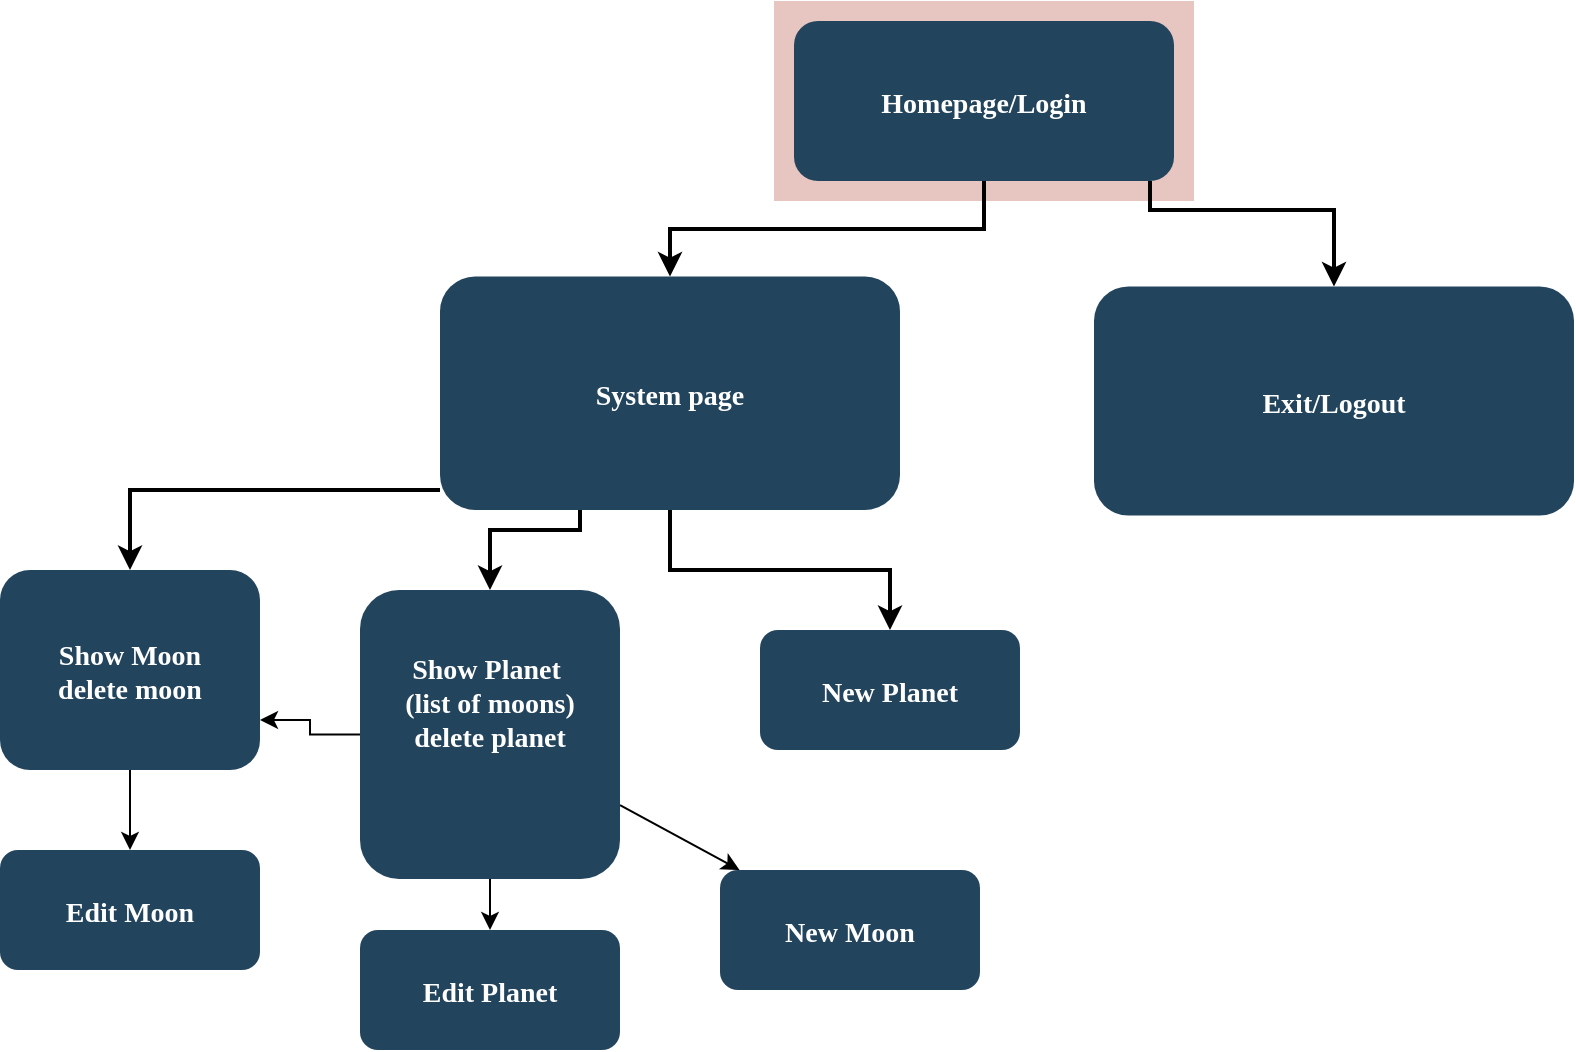 <mxfile>
    <diagram name="Page-1" id="2c0d36ab-eaac-3732-788b-9136903baeff">
        <mxGraphModel dx="771" dy="348" grid="1" gridSize="10" guides="1" tooltips="1" connect="1" arrows="1" fold="1" page="1" pageScale="1.5" pageWidth="1169" pageHeight="827" background="none" math="0" shadow="0">
            <root>
                <mxCell id="0"/>
                <mxCell id="1" parent="0"/>
                <mxCell id="123" value="" style="fillColor=#AE4132;strokeColor=none;opacity=30;" parent="1" vertex="1">
                    <mxGeometry x="747" y="175.5" width="210" height="100.0" as="geometry"/>
                </mxCell>
                <mxCell id="2" value="Homepage/Login" style="rounded=1;fillColor=#23445D;gradientColor=none;strokeColor=none;fontColor=#FFFFFF;fontStyle=1;fontFamily=Tahoma;fontSize=14" parent="1" vertex="1">
                    <mxGeometry x="757" y="185.5" width="190" height="80" as="geometry"/>
                </mxCell>
                <mxCell id="9" value="" style="edgeStyle=elbowEdgeStyle;elbow=vertical;strokeWidth=2;rounded=0;entryX=0.5;entryY=0;entryDx=0;entryDy=0;" parent="1" source="2" target="10" edge="1">
                    <mxGeometry x="337" y="215.5" width="100" height="100" as="geometry">
                        <mxPoint x="337" y="315.5" as="sourcePoint"/>
                        <mxPoint x="1330" y="270" as="targetPoint"/>
                        <Array as="points">
                            <mxPoint x="935" y="280"/>
                        </Array>
                    </mxGeometry>
                </mxCell>
                <mxCell id="10" value="Exit/Logout" style="rounded=1;fillColor=#23445D;gradientColor=none;strokeColor=none;fontColor=#FFFFFF;fontStyle=1;fontFamily=Tahoma;fontSize=14" parent="1" vertex="1">
                    <mxGeometry x="907" y="318.25" width="240" height="114.5" as="geometry"/>
                </mxCell>
                <mxCell id="12" value="System page" style="rounded=1;fillColor=#23445D;gradientColor=none;strokeColor=none;fontColor=#FFFFFF;fontStyle=1;fontFamily=Tahoma;fontSize=14" parent="1" vertex="1">
                    <mxGeometry x="580" y="313.25" width="230" height="116.75" as="geometry"/>
                </mxCell>
                <mxCell id="rBEufeoj0yOJ44-tjE1A-140" style="edgeStyle=orthogonalEdgeStyle;rounded=0;orthogonalLoop=1;jettySize=auto;html=1;exitX=0.5;exitY=1;exitDx=0;exitDy=0;" parent="1" source="25" target="rBEufeoj0yOJ44-tjE1A-125" edge="1">
                    <mxGeometry relative="1" as="geometry"/>
                </mxCell>
                <mxCell id="rBEufeoj0yOJ44-tjE1A-142" style="edgeStyle=orthogonalEdgeStyle;rounded=0;orthogonalLoop=1;jettySize=auto;html=1;entryX=1;entryY=0.75;entryDx=0;entryDy=0;" parent="1" source="25" target="rBEufeoj0yOJ44-tjE1A-126" edge="1">
                    <mxGeometry relative="1" as="geometry"/>
                </mxCell>
                <mxCell id="124" style="edgeStyle=none;html=1;" edge="1" parent="1" source="25" target="rBEufeoj0yOJ44-tjE1A-132">
                    <mxGeometry relative="1" as="geometry"/>
                </mxCell>
                <mxCell id="25" value="Show Planet &#10;(list of moons)&#10;delete planet&#10;&#10;" style="rounded=1;fillColor=#23445D;gradientColor=none;strokeColor=none;fontColor=#FFFFFF;fontStyle=1;fontFamily=Tahoma;fontSize=14" parent="1" vertex="1">
                    <mxGeometry x="540" y="470" width="130" height="144.5" as="geometry"/>
                </mxCell>
                <mxCell id="29" value="New Planet" style="rounded=1;fillColor=#23445D;gradientColor=none;strokeColor=none;fontColor=#FFFFFF;fontStyle=1;fontFamily=Tahoma;fontSize=14" parent="1" vertex="1">
                    <mxGeometry x="740" y="490" width="130" height="60" as="geometry"/>
                </mxCell>
                <mxCell id="59" value="" style="edgeStyle=elbowEdgeStyle;elbow=vertical;strokeWidth=2;rounded=0" parent="1" source="2" target="12" edge="1">
                    <mxGeometry x="347" y="225.5" width="100" height="100" as="geometry">
                        <mxPoint x="862.0" y="275.5" as="sourcePoint"/>
                        <mxPoint x="1467.0" y="345.5" as="targetPoint"/>
                    </mxGeometry>
                </mxCell>
                <mxCell id="100" value="" style="edgeStyle=elbowEdgeStyle;elbow=vertical;strokeWidth=2;rounded=0;entryX=0.5;entryY=0;entryDx=0;entryDy=0;" parent="1" source="12" target="25" edge="1">
                    <mxGeometry x="-23" y="135.5" width="100" height="100" as="geometry">
                        <mxPoint x="-23" y="235.5" as="sourcePoint"/>
                        <mxPoint x="605" y="460" as="targetPoint"/>
                        <Array as="points">
                            <mxPoint x="650" y="440"/>
                            <mxPoint x="290" y="436"/>
                        </Array>
                    </mxGeometry>
                </mxCell>
                <mxCell id="101" value="" style="edgeStyle=elbowEdgeStyle;elbow=vertical;strokeWidth=2;rounded=0" parent="1" source="12" target="29" edge="1">
                    <mxGeometry x="-23" y="135.5" width="100" height="100" as="geometry">
                        <mxPoint x="-23" y="235.5" as="sourcePoint"/>
                        <mxPoint x="77" y="135.5" as="targetPoint"/>
                    </mxGeometry>
                </mxCell>
                <mxCell id="102" value="" style="edgeStyle=elbowEdgeStyle;elbow=vertical;strokeWidth=2;rounded=0;entryX=0.5;entryY=0;entryDx=0;entryDy=0;" parent="1" source="12" target="rBEufeoj0yOJ44-tjE1A-126" edge="1">
                    <mxGeometry x="-23" y="135.5" width="100" height="100" as="geometry">
                        <mxPoint x="-23" y="235.5" as="sourcePoint"/>
                        <mxPoint x="832" y="455.5" as="targetPoint"/>
                        <Array as="points">
                            <mxPoint x="480" y="420"/>
                        </Array>
                    </mxGeometry>
                </mxCell>
                <mxCell id="rBEufeoj0yOJ44-tjE1A-125" value="Edit Planet" style="rounded=1;fillColor=#23445D;gradientColor=none;strokeColor=none;fontColor=#FFFFFF;fontStyle=1;fontFamily=Tahoma;fontSize=14" parent="1" vertex="1">
                    <mxGeometry x="540" y="640" width="130" height="60" as="geometry"/>
                </mxCell>
                <mxCell id="rBEufeoj0yOJ44-tjE1A-139" style="edgeStyle=orthogonalEdgeStyle;rounded=0;orthogonalLoop=1;jettySize=auto;html=1;exitX=0.5;exitY=1;exitDx=0;exitDy=0;" parent="1" source="rBEufeoj0yOJ44-tjE1A-126" target="rBEufeoj0yOJ44-tjE1A-131" edge="1">
                    <mxGeometry relative="1" as="geometry"/>
                </mxCell>
                <mxCell id="rBEufeoj0yOJ44-tjE1A-126" value="Show Moon&#10;delete moon" style="rounded=1;fillColor=#23445D;gradientColor=none;strokeColor=none;fontColor=#FFFFFF;fontStyle=1;fontFamily=Tahoma;fontSize=14" parent="1" vertex="1">
                    <mxGeometry x="360" y="460" width="130" height="100" as="geometry"/>
                </mxCell>
                <mxCell id="rBEufeoj0yOJ44-tjE1A-131" value="Edit Moon" style="rounded=1;fillColor=#23445D;gradientColor=none;strokeColor=none;fontColor=#FFFFFF;fontStyle=1;fontFamily=Tahoma;fontSize=14" parent="1" vertex="1">
                    <mxGeometry x="360" y="600" width="130" height="60" as="geometry"/>
                </mxCell>
                <mxCell id="rBEufeoj0yOJ44-tjE1A-132" value="New Moon" style="rounded=1;fillColor=#23445D;gradientColor=none;strokeColor=none;fontColor=#FFFFFF;fontStyle=1;fontFamily=Tahoma;fontSize=14" parent="1" vertex="1">
                    <mxGeometry x="720" y="610" width="130" height="60" as="geometry"/>
                </mxCell>
            </root>
        </mxGraphModel>
    </diagram>
</mxfile>